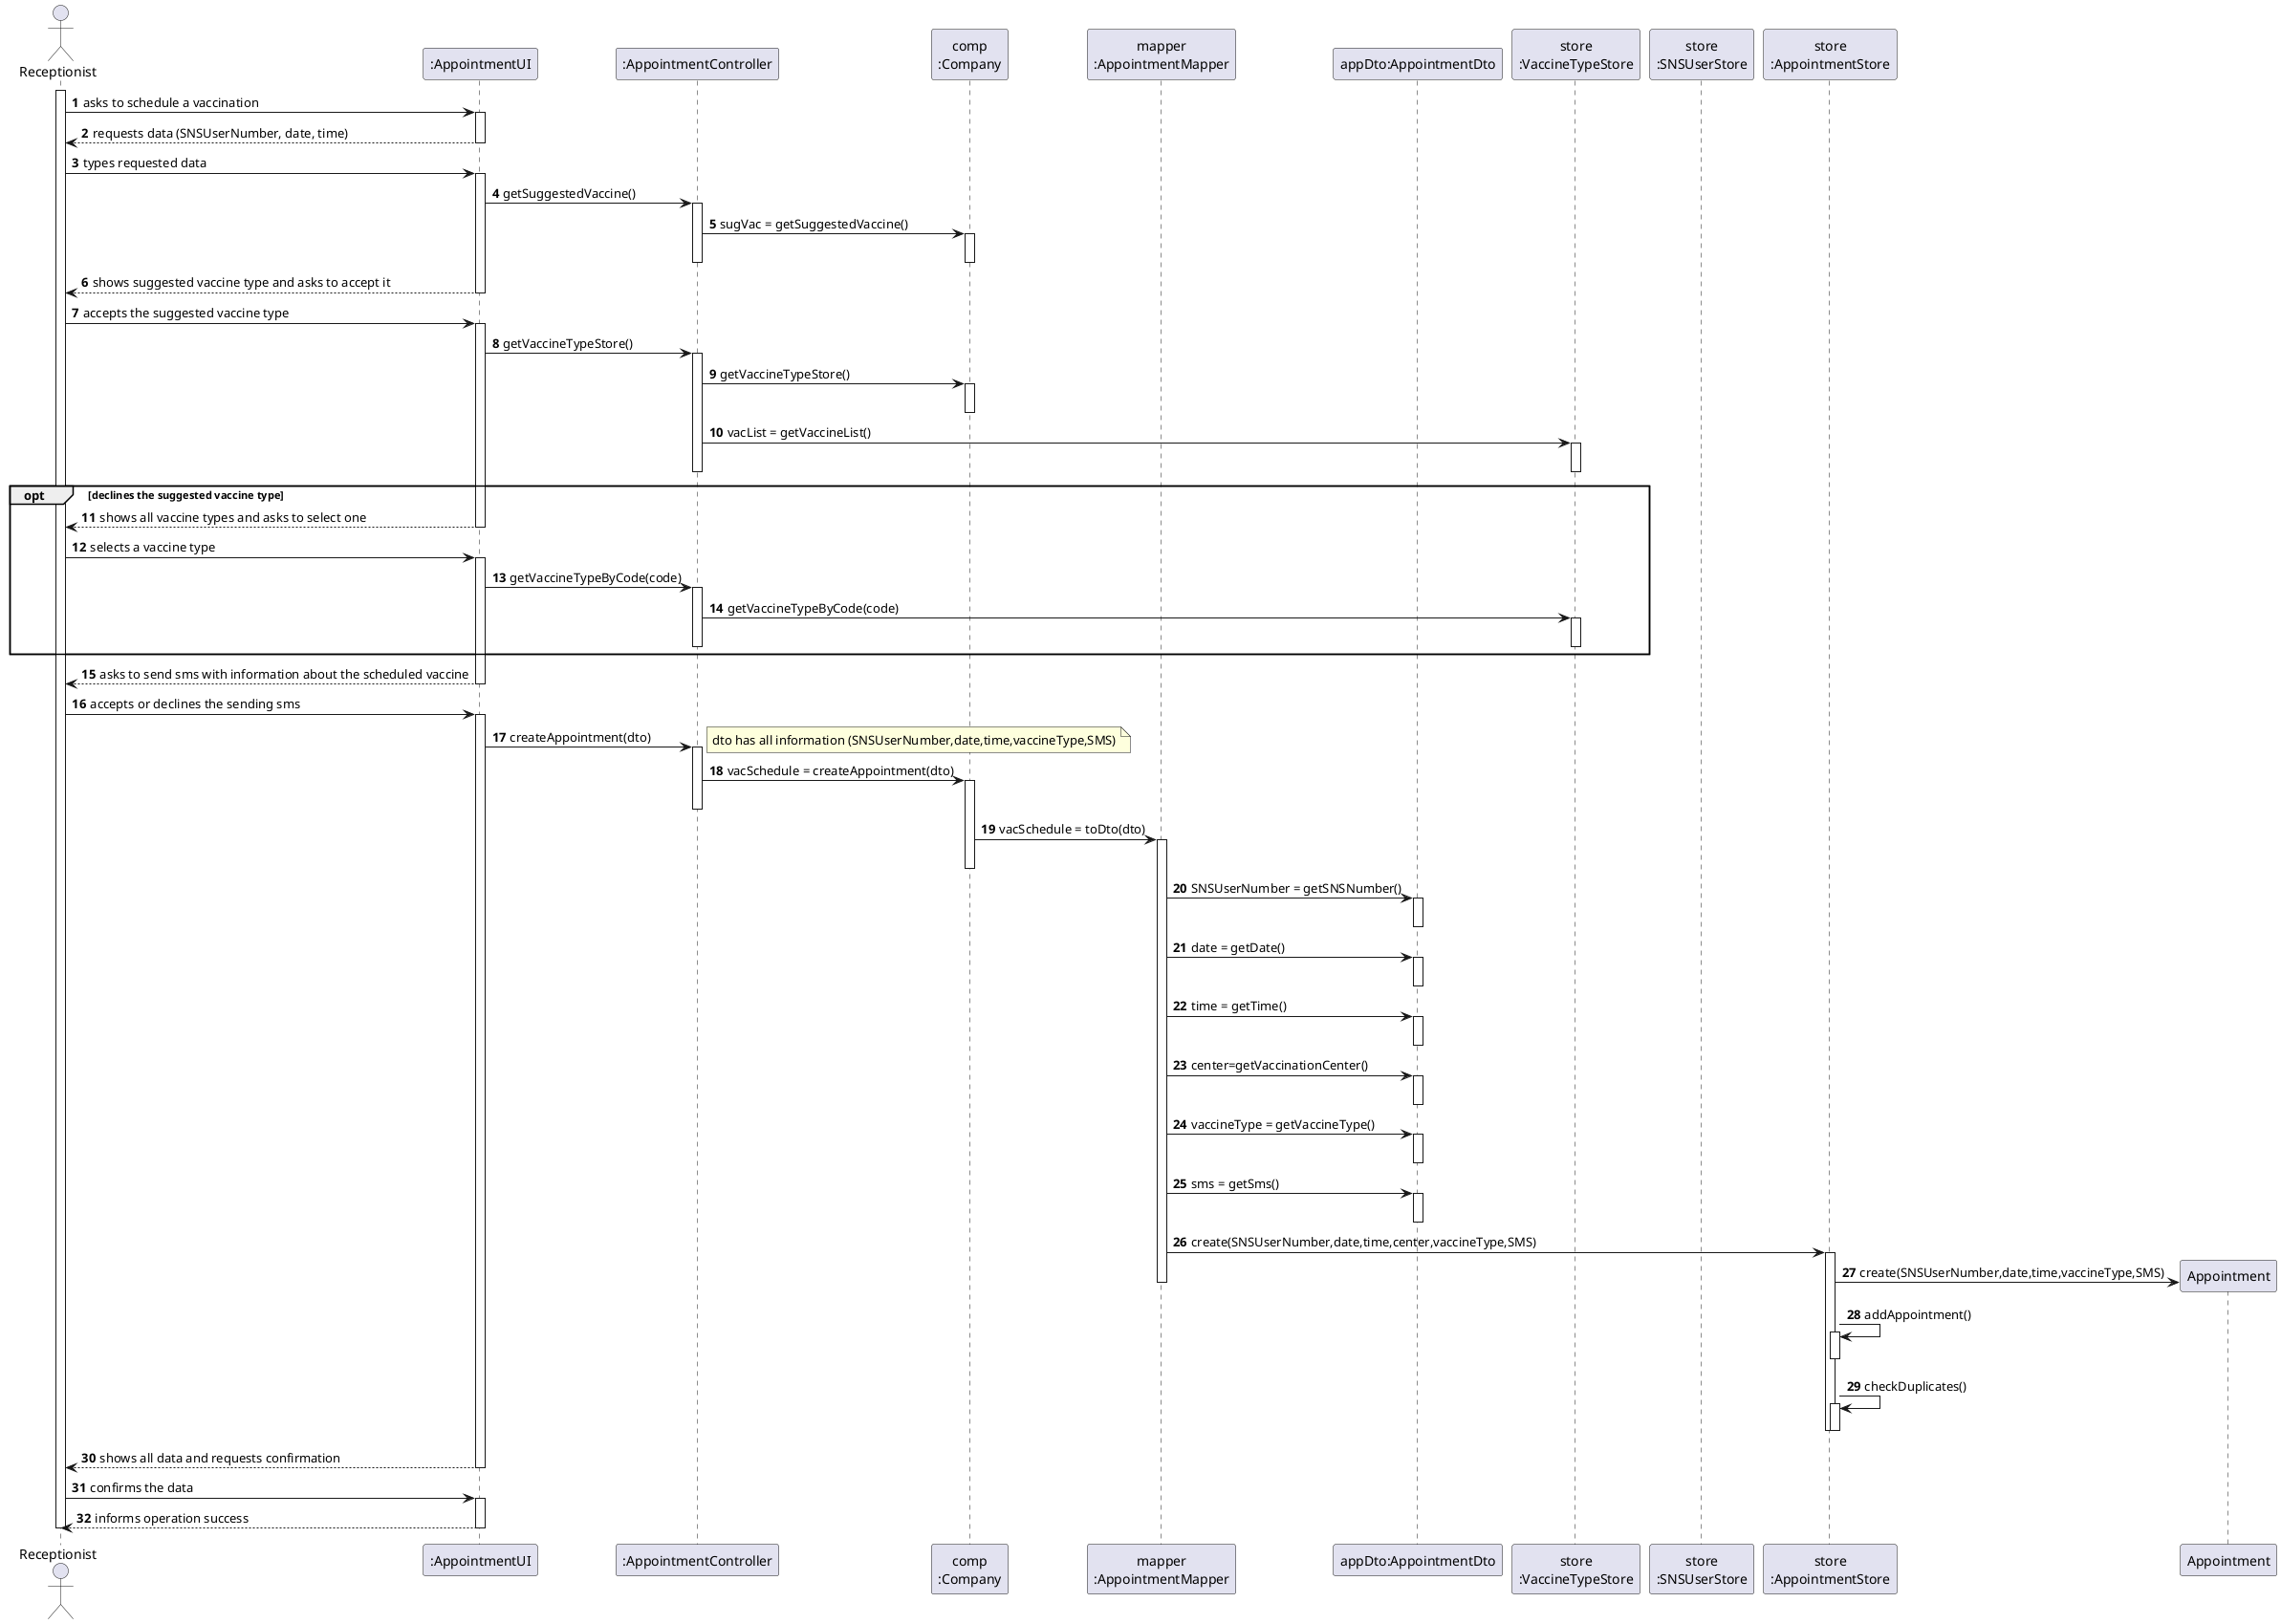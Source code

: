 @startuml US02_SD
autonumber
'hide footbox
actor "Receptionist" as RECEPT

participant ":AppointmentUI" as UI
participant ":AppointmentController" as CTRL
participant "comp\n:Company" as COMP
participant "mapper\n:AppointmentMapper" as MAPPER
participant "appDto:AppointmentDto" as DTO
participant "store\n:VaccineTypeStore" as VACSTORE
participant "store\n:SNSUserStore" as SNSSTORE
participant "store\n:AppointmentStore" as APPSTORE

activate RECEPT
RECEPT -> UI : asks to schedule a vaccination
activate UI

UI --> RECEPT : requests data (SNSUserNumber, date, time)
deactivate UI

RECEPT -> UI : types requested data
activate UI

UI -> CTRL : getSuggestedVaccine()
activate CTRL

CTRL -> COMP : sugVac = getSuggestedVaccine()
activate COMP
deactivate CTRL
deactivate COMP

UI --> RECEPT : shows suggested vaccine type and asks to accept it
deactivate UI

RECEPT -> UI : accepts the suggested vaccine type
activate UI

UI -> CTRL : getVaccineTypeStore()
activate CTRL

CTRL -> COMP : getVaccineTypeStore()
activate COMP
deactivate COMP

CTRL -> VACSTORE : vacList = getVaccineList()
activate VACSTORE
deactivate VACSTORE
deactivate CTRL


opt declines the suggested vaccine type
UI --> RECEPT : shows all vaccine types and asks to select one
deactivate UI

RECEPT -> UI : selects a vaccine type
activate UI

UI -> CTRL : getVaccineTypeByCode(code)
activate CTRL

CTRL -> VACSTORE : getVaccineTypeByCode(code)
activate VACSTORE
deactivate VACSTORE
deactivate CTRL
end

UI --> RECEPT : asks to send sms with information about the scheduled vaccine
deactivate UI
RECEPT -> UI : accepts or declines the sending sms
activate UI

UI -> CTRL : createAppointment(dto)
activate CTRL

note right 
dto has all information (SNSUserNumber,date,time,vaccineType,SMS)
end note
CTRL -> COMP : vacSchedule = createAppointment(dto)
activate COMP
deactivate CTRL

COMP -> MAPPER : vacSchedule = toDto(dto)
activate MAPPER
deactivate COMP

MAPPER -> DTO : SNSUserNumber = getSNSNumber()
activate DTO
deactivate DTO

MAPPER -> DTO : date = getDate()
activate DTO
deactivate DTO

MAPPER -> DTO : time = getTime()
activate DTO
deactivate DTO

MAPPER -> DTO : center=getVaccinationCenter()
activate DTO
deactivate DTO

MAPPER -> DTO : vaccineType = getVaccineType()
activate DTO
deactivate DTO

MAPPER -> DTO : sms = getSms() 
activate DTO
deactivate DTO
deactivate CTRL

MAPPER -> APPSTORE : create(SNSUserNumber,date,time,center,vaccineType,SMS)
activate APPSTORE

APPSTORE -> Appointment** : create(SNSUserNumber,date,time,vaccineType,SMS)
deactivate MAPPER

APPSTORE -> APPSTORE : addAppointment()
activate APPSTORE
deactivate APPSTORE

APPSTORE -> APPSTORE : checkDuplicates()
activate APPSTORE
deactivate APPSTORE
deactivate APPSTORE

UI --> RECEPT : shows all data and requests confirmation
deactivate UI
RECEPT -> UI : confirms the data
activate UI

UI --> RECEPT : informs operation success
deactivate UI

deactivate RECEPT

@enduml
